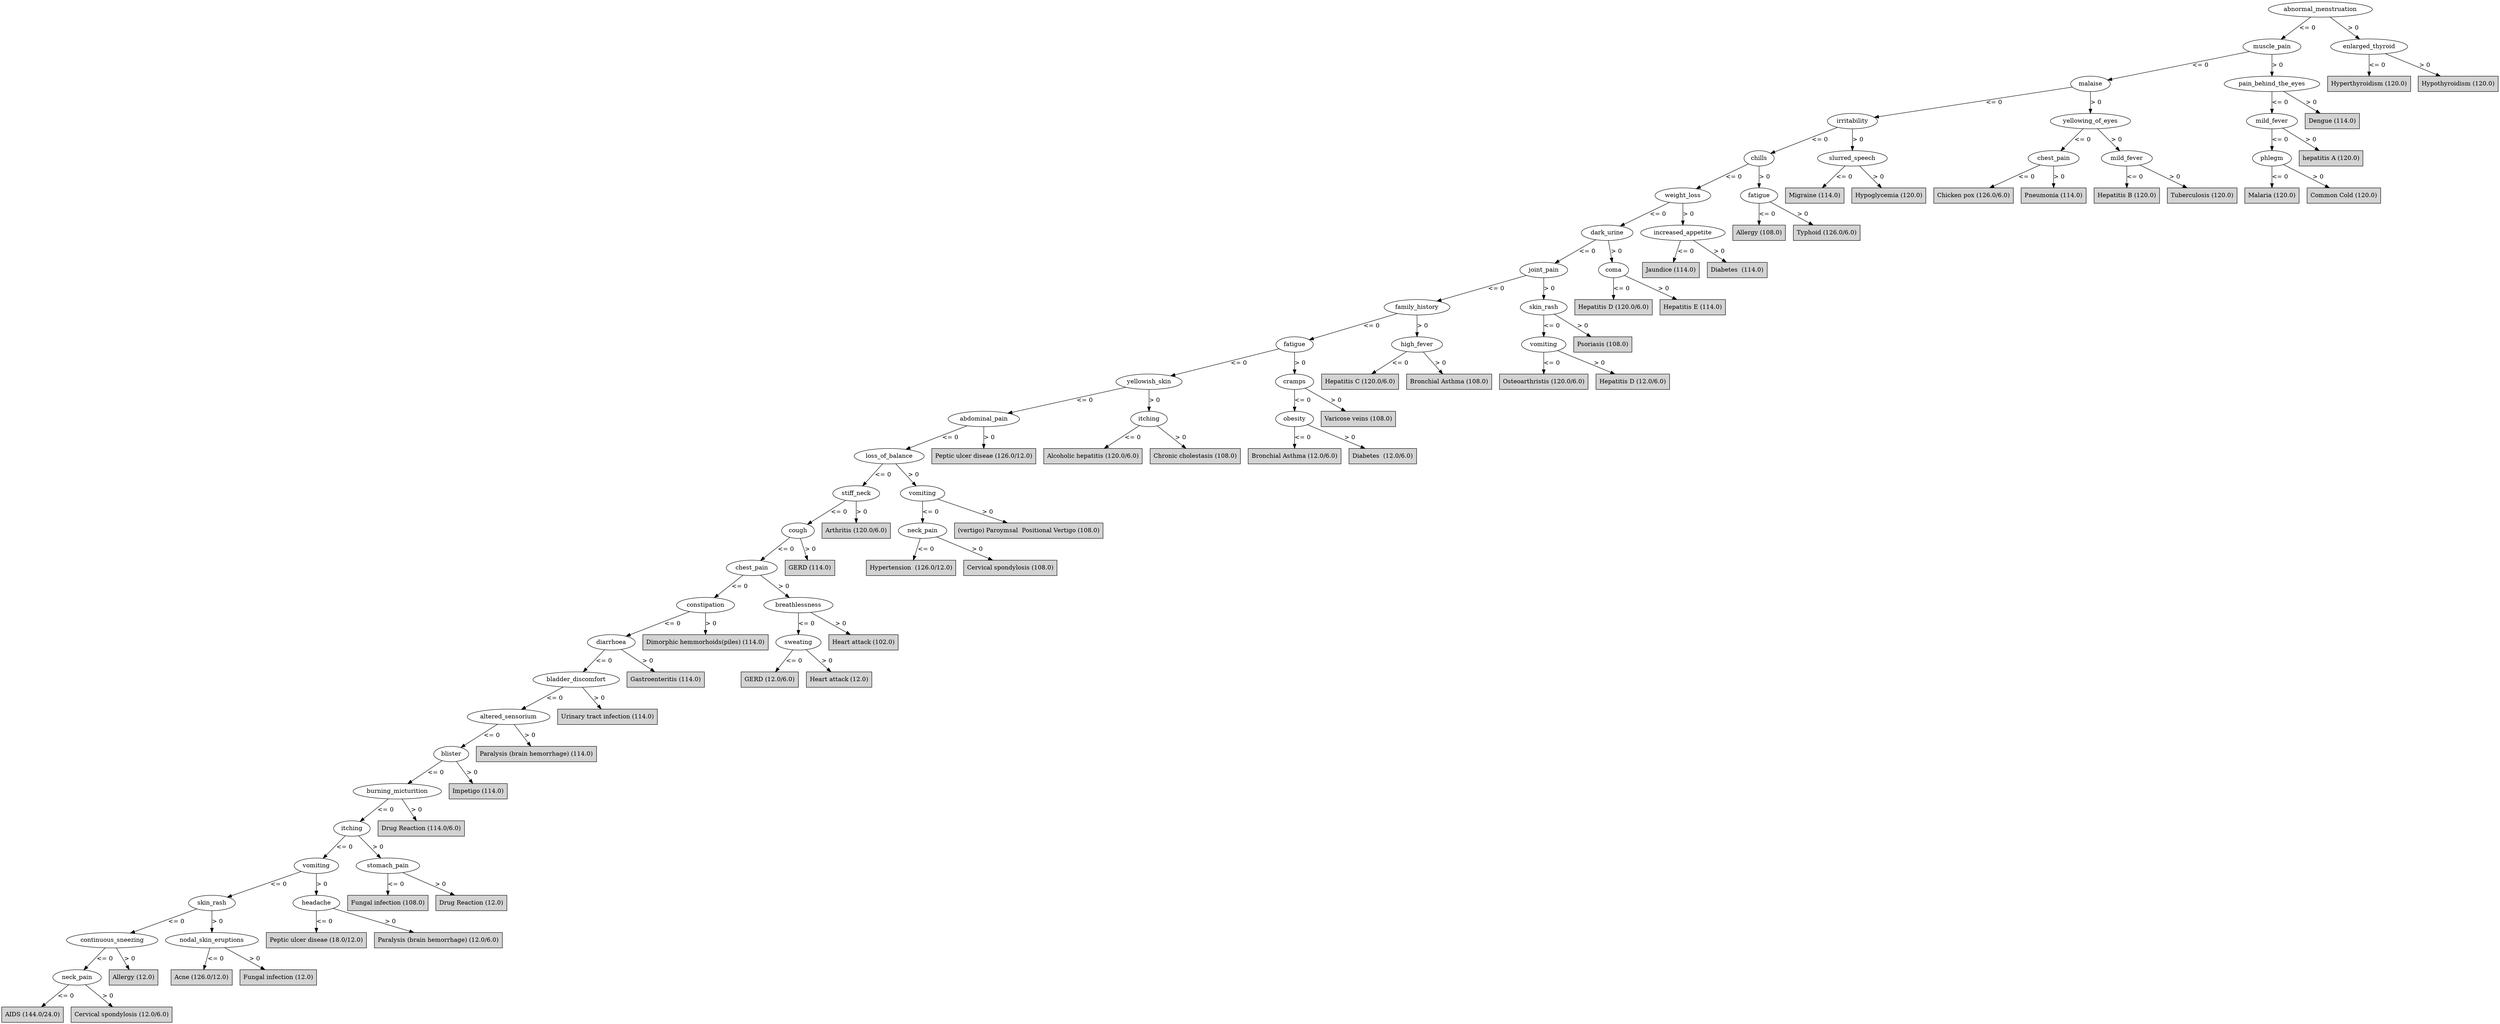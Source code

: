 digraph J48Tree {
N0 [label="abnormal_menstruation" ]
N0->N1 [label="<= 0"]
N1 [label="muscle_pain" ]
N1->N2 [label="<= 0"]
N2 [label="malaise" ]
N2->N3 [label="<= 0"]
N3 [label="irritability" ]
N3->N4 [label="<= 0"]
N4 [label="chills" ]
N4->N5 [label="<= 0"]
N5 [label="weight_loss" ]
N5->N6 [label="<= 0"]
N6 [label="dark_urine" ]
N6->N7 [label="<= 0"]
N7 [label="joint_pain" ]
N7->N8 [label="<= 0"]
N8 [label="family_history" ]
N8->N9 [label="<= 0"]
N9 [label="fatigue" ]
N9->N10 [label="<= 0"]
N10 [label="yellowish_skin" ]
N10->N11 [label="<= 0"]
N11 [label="abdominal_pain" ]
N11->N12 [label="<= 0"]
N12 [label="loss_of_balance" ]
N12->N13 [label="<= 0"]
N13 [label="stiff_neck" ]
N13->N14 [label="<= 0"]
N14 [label="cough" ]
N14->N15 [label="<= 0"]
N15 [label="chest_pain" ]
N15->N16 [label="<= 0"]
N16 [label="constipation" ]
N16->N17 [label="<= 0"]
N17 [label="diarrhoea" ]
N17->N18 [label="<= 0"]
N18 [label="bladder_discomfort" ]
N18->N19 [label="<= 0"]
N19 [label="altered_sensorium" ]
N19->N20 [label="<= 0"]
N20 [label="blister" ]
N20->N21 [label="<= 0"]
N21 [label="burning_micturition" ]
N21->N22 [label="<= 0"]
N22 [label="itching" ]
N22->N23 [label="<= 0"]
N23 [label="vomiting" ]
N23->N24 [label="<= 0"]
N24 [label="skin_rash" ]
N24->N25 [label="<= 0"]
N25 [label="continuous_sneezing" ]
N25->N26 [label="<= 0"]
N26 [label="neck_pain" ]
N26->N27 [label="<= 0"]
N27 [label="AIDS (144.0/24.0)" shape=box style=filled ]
N26->N28 [label="> 0"]
N28 [label="Cervical spondylosis (12.0/6.0)" shape=box style=filled ]
N25->N29 [label="> 0"]
N29 [label="Allergy (12.0)" shape=box style=filled ]
N24->N30 [label="> 0"]
N30 [label="nodal_skin_eruptions" ]
N30->N31 [label="<= 0"]
N31 [label="Acne (126.0/12.0)" shape=box style=filled ]
N30->N32 [label="> 0"]
N32 [label="Fungal infection (12.0)" shape=box style=filled ]
N23->N33 [label="> 0"]
N33 [label="headache" ]
N33->N34 [label="<= 0"]
N34 [label="Peptic ulcer diseae (18.0/12.0)" shape=box style=filled ]
N33->N35 [label="> 0"]
N35 [label="Paralysis (brain hemorrhage) (12.0/6.0)" shape=box style=filled ]
N22->N36 [label="> 0"]
N36 [label="stomach_pain" ]
N36->N37 [label="<= 0"]
N37 [label="Fungal infection (108.0)" shape=box style=filled ]
N36->N38 [label="> 0"]
N38 [label="Drug Reaction (12.0)" shape=box style=filled ]
N21->N39 [label="> 0"]
N39 [label="Drug Reaction (114.0/6.0)" shape=box style=filled ]
N20->N40 [label="> 0"]
N40 [label="Impetigo (114.0)" shape=box style=filled ]
N19->N41 [label="> 0"]
N41 [label="Paralysis (brain hemorrhage) (114.0)" shape=box style=filled ]
N18->N42 [label="> 0"]
N42 [label="Urinary tract infection (114.0)" shape=box style=filled ]
N17->N43 [label="> 0"]
N43 [label="Gastroenteritis (114.0)" shape=box style=filled ]
N16->N44 [label="> 0"]
N44 [label="Dimorphic hemmorhoids(piles) (114.0)" shape=box style=filled ]
N15->N45 [label="> 0"]
N45 [label="breathlessness" ]
N45->N46 [label="<= 0"]
N46 [label="sweating" ]
N46->N47 [label="<= 0"]
N47 [label="GERD (12.0/6.0)" shape=box style=filled ]
N46->N48 [label="> 0"]
N48 [label="Heart attack (12.0)" shape=box style=filled ]
N45->N49 [label="> 0"]
N49 [label="Heart attack (102.0)" shape=box style=filled ]
N14->N50 [label="> 0"]
N50 [label="GERD (114.0)" shape=box style=filled ]
N13->N51 [label="> 0"]
N51 [label="Arthritis (120.0/6.0)" shape=box style=filled ]
N12->N52 [label="> 0"]
N52 [label="vomiting" ]
N52->N53 [label="<= 0"]
N53 [label="neck_pain" ]
N53->N54 [label="<= 0"]
N54 [label="Hypertension  (126.0/12.0)" shape=box style=filled ]
N53->N55 [label="> 0"]
N55 [label="Cervical spondylosis (108.0)" shape=box style=filled ]
N52->N56 [label="> 0"]
N56 [label="(vertigo) Paroymsal  Positional Vertigo (108.0)" shape=box style=filled ]
N11->N57 [label="> 0"]
N57 [label="Peptic ulcer diseae (126.0/12.0)" shape=box style=filled ]
N10->N58 [label="> 0"]
N58 [label="itching" ]
N58->N59 [label="<= 0"]
N59 [label="Alcoholic hepatitis (120.0/6.0)" shape=box style=filled ]
N58->N60 [label="> 0"]
N60 [label="Chronic cholestasis (108.0)" shape=box style=filled ]
N9->N61 [label="> 0"]
N61 [label="cramps" ]
N61->N62 [label="<= 0"]
N62 [label="obesity" ]
N62->N63 [label="<= 0"]
N63 [label="Bronchial Asthma (12.0/6.0)" shape=box style=filled ]
N62->N64 [label="> 0"]
N64 [label="Diabetes  (12.0/6.0)" shape=box style=filled ]
N61->N65 [label="> 0"]
N65 [label="Varicose veins (108.0)" shape=box style=filled ]
N8->N66 [label="> 0"]
N66 [label="high_fever" ]
N66->N67 [label="<= 0"]
N67 [label="Hepatitis C (120.0/6.0)" shape=box style=filled ]
N66->N68 [label="> 0"]
N68 [label="Bronchial Asthma (108.0)" shape=box style=filled ]
N7->N69 [label="> 0"]
N69 [label="skin_rash" ]
N69->N70 [label="<= 0"]
N70 [label="vomiting" ]
N70->N71 [label="<= 0"]
N71 [label="Osteoarthristis (120.0/6.0)" shape=box style=filled ]
N70->N72 [label="> 0"]
N72 [label="Hepatitis D (12.0/6.0)" shape=box style=filled ]
N69->N73 [label="> 0"]
N73 [label="Psoriasis (108.0)" shape=box style=filled ]
N6->N74 [label="> 0"]
N74 [label="coma" ]
N74->N75 [label="<= 0"]
N75 [label="Hepatitis D (120.0/6.0)" shape=box style=filled ]
N74->N76 [label="> 0"]
N76 [label="Hepatitis E (114.0)" shape=box style=filled ]
N5->N77 [label="> 0"]
N77 [label="increased_appetite" ]
N77->N78 [label="<= 0"]
N78 [label="Jaundice (114.0)" shape=box style=filled ]
N77->N79 [label="> 0"]
N79 [label="Diabetes  (114.0)" shape=box style=filled ]
N4->N80 [label="> 0"]
N80 [label="fatigue" ]
N80->N81 [label="<= 0"]
N81 [label="Allergy (108.0)" shape=box style=filled ]
N80->N82 [label="> 0"]
N82 [label="Typhoid (126.0/6.0)" shape=box style=filled ]
N3->N83 [label="> 0"]
N83 [label="slurred_speech" ]
N83->N84 [label="<= 0"]
N84 [label="Migraine (114.0)" shape=box style=filled ]
N83->N85 [label="> 0"]
N85 [label="Hypoglycemia (120.0)" shape=box style=filled ]
N2->N86 [label="> 0"]
N86 [label="yellowing_of_eyes" ]
N86->N87 [label="<= 0"]
N87 [label="chest_pain" ]
N87->N88 [label="<= 0"]
N88 [label="Chicken pox (126.0/6.0)" shape=box style=filled ]
N87->N89 [label="> 0"]
N89 [label="Pneumonia (114.0)" shape=box style=filled ]
N86->N90 [label="> 0"]
N90 [label="mild_fever" ]
N90->N91 [label="<= 0"]
N91 [label="Hepatitis B (120.0)" shape=box style=filled ]
N90->N92 [label="> 0"]
N92 [label="Tuberculosis (120.0)" shape=box style=filled ]
N1->N93 [label="> 0"]
N93 [label="pain_behind_the_eyes" ]
N93->N94 [label="<= 0"]
N94 [label="mild_fever" ]
N94->N95 [label="<= 0"]
N95 [label="phlegm" ]
N95->N96 [label="<= 0"]
N96 [label="Malaria (120.0)" shape=box style=filled ]
N95->N97 [label="> 0"]
N97 [label="Common Cold (120.0)" shape=box style=filled ]
N94->N98 [label="> 0"]
N98 [label="hepatitis A (120.0)" shape=box style=filled ]
N93->N99 [label="> 0"]
N99 [label="Dengue (114.0)" shape=box style=filled ]
N0->N100 [label="> 0"]
N100 [label="enlarged_thyroid" ]
N100->N101 [label="<= 0"]
N101 [label="Hyperthyroidism (120.0)" shape=box style=filled ]
N100->N102 [label="> 0"]
N102 [label="Hypothyroidism (120.0)" shape=box style=filled ]
}
